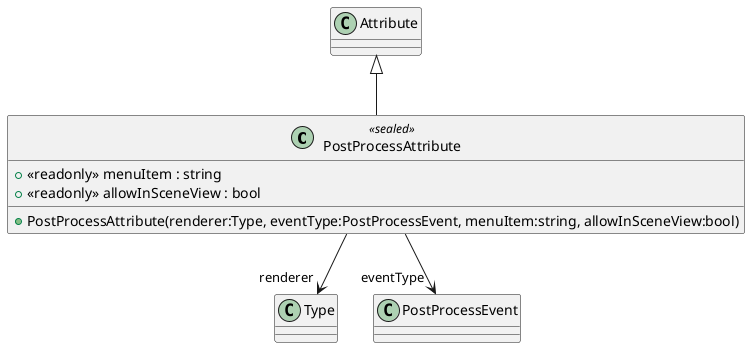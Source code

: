 @startuml
class PostProcessAttribute <<sealed>> {
    + <<readonly>> menuItem : string
    + <<readonly>> allowInSceneView : bool
    + PostProcessAttribute(renderer:Type, eventType:PostProcessEvent, menuItem:string, allowInSceneView:bool)
}
Attribute <|-- PostProcessAttribute
PostProcessAttribute --> "renderer" Type
PostProcessAttribute --> "eventType" PostProcessEvent
@enduml
